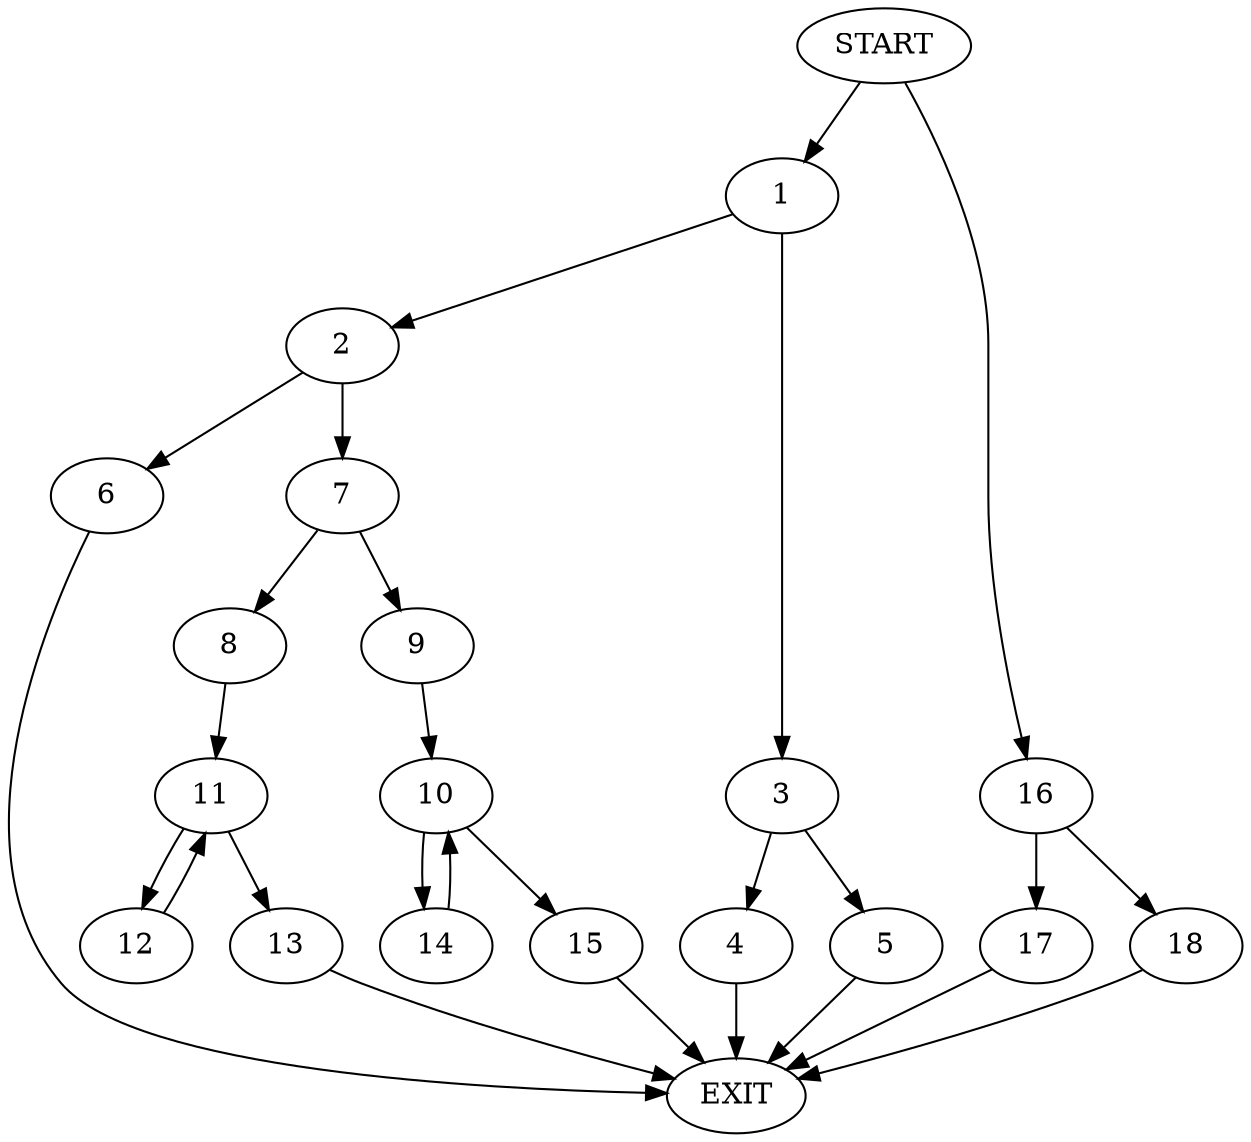 digraph {
0 [label="START"]
19 [label="EXIT"]
0 -> 1
1 -> 2
1 -> 3
3 -> 4
3 -> 5
2 -> 6
2 -> 7
5 -> 19
4 -> 19
6 -> 19
7 -> 8
7 -> 9
9 -> 10
8 -> 11
11 -> 12
11 -> 13
12 -> 11
13 -> 19
10 -> 14
10 -> 15
15 -> 19
14 -> 10
0 -> 16
16 -> 17
16 -> 18
18 -> 19
17 -> 19
}
